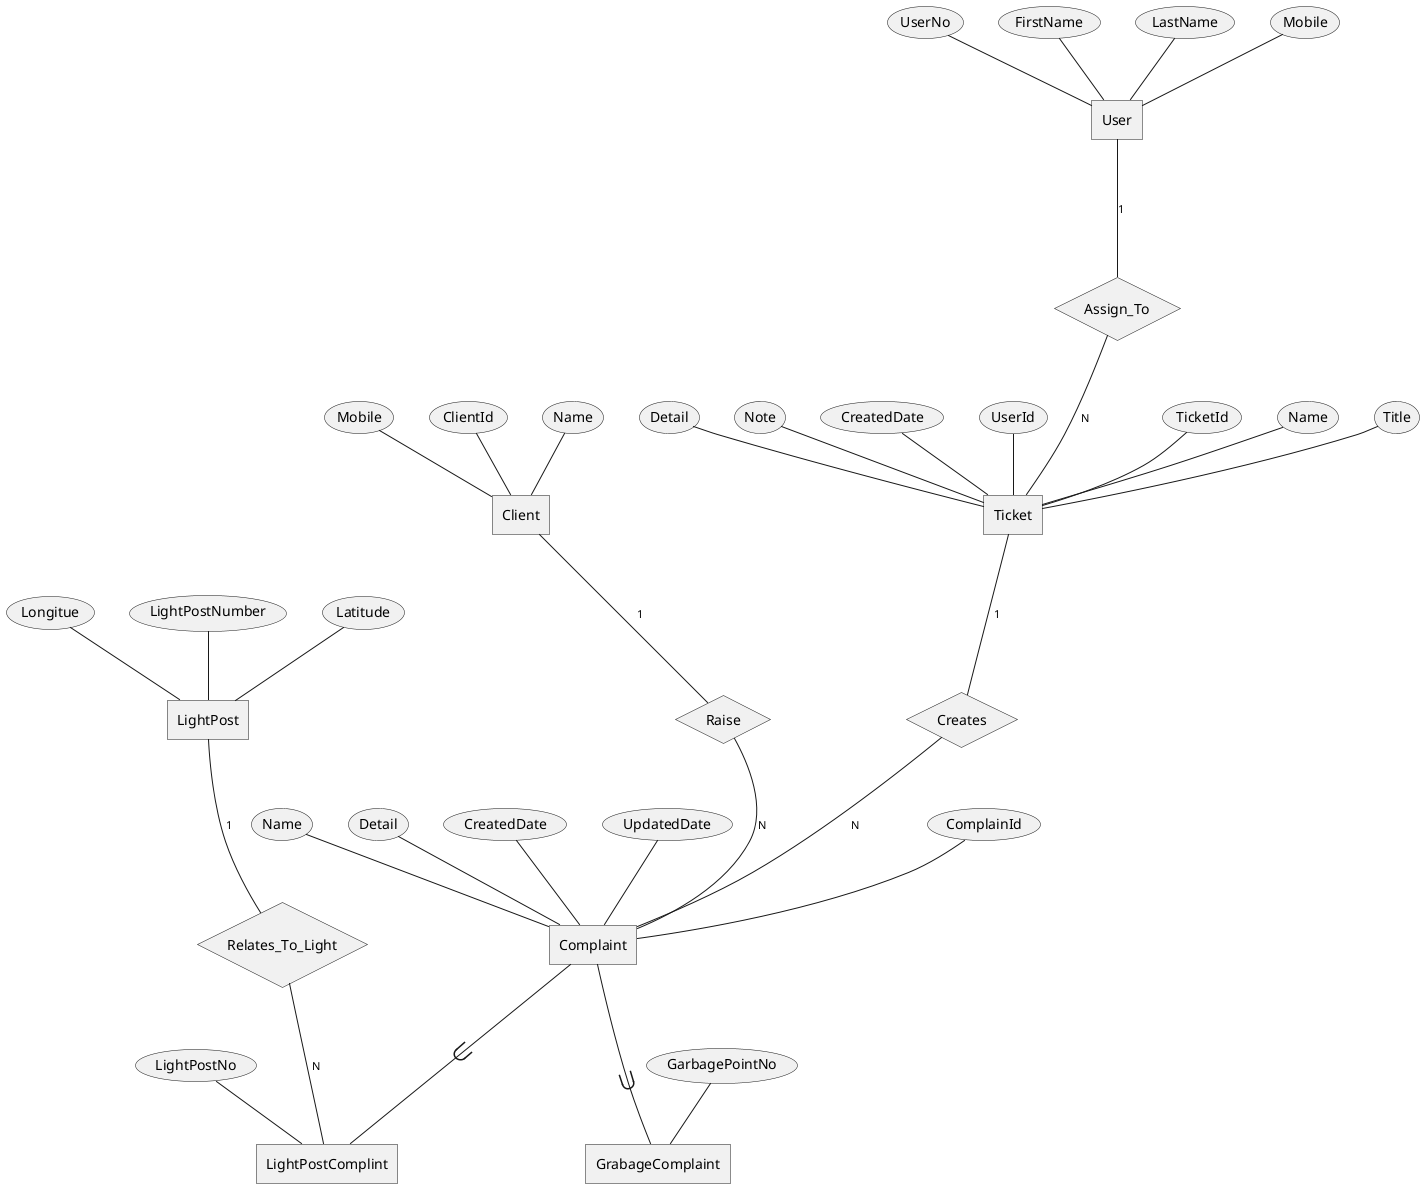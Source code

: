 	
@startchen

entity User {
    UserNo
    FirstName
    LastName
    Mobile
}


entity Ticket {
    TicketId
    Name
    Title
    Detail
    Note
    CreatedDate
    UserId
}

relationship Assign_To{

}

User -1- Assign_To
Assign_To -N- Ticket

entity Client {
    ClientId
    Name
    Mobile
}

entity Complaint{
    ComplainId
    Name
    Detail
    CreatedDate
    UpdatedDate
}

relationship Raise{

}

Client -1- Raise
Raise -N- Complaint

relationship Creates{

}


Ticket -1- Creates
Creates -N- Complaint

entity LightPostComplint{
    LightPostNo
}

entity GrabageComplaint{
    GarbagePointNo
}

Complaint ->- LightPostComplint
Complaint ->- GrabageComplaint

entity LightPost{
    LightPostNumber
    Latitude
    Longitue
}

relationship Relates_To_Light{

}


LightPost -1- Relates_To_Light
Relates_To_Light -N- LightPostComplint

@endchen